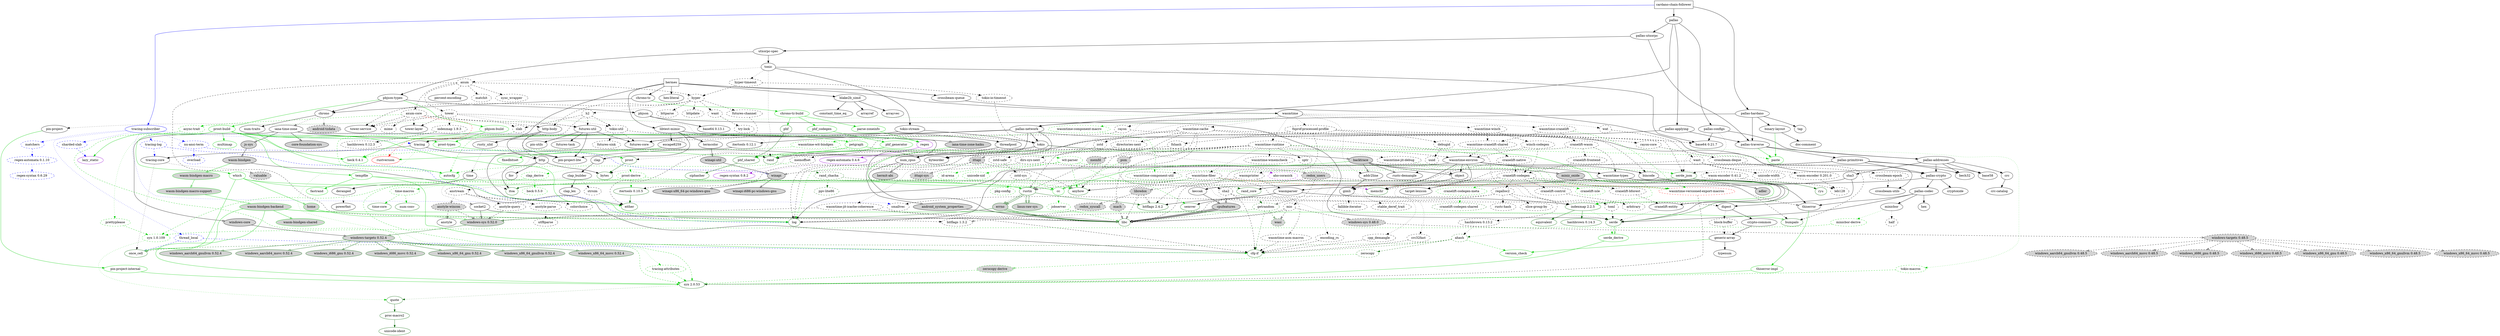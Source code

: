 digraph {
    0 [ label = "hermes" shape = box]
    1 [ label = "cardano-chain-follower" shape = box]
    2 [ label = "anyhow" color = darkgreen]
    3 [ label = "blake2b_simd" ]
    4 [ label = "chrono" ]
    5 [ label = "chrono-tz" ]
    6 [ label = "crossbeam-queue" ]
    7 [ label = "hex-literal" ]
    8 [ label = "iana-time-zone" ]
    9 [ label = "libtest-mimic" ]
    10 [ label = "once_cell" color = darkgreen]
    11 [ label = "rusty_ulid" ]
    12 [ label = "thiserror" ]
    13 [ label = "time" ]
    14 [ label = "wasmtime" ]
    15 [ label = "hex" ]
    16 [ label = "pallas" ]
    17 [ label = "pallas-hardano" ]
    18 [ label = "tokio" ]
    19 [ label = "tracing" ]
    20 [ label = "tracing-subscriber" color = blue]
    21 [ label = "arrayref" ]
    22 [ label = "arrayvec" ]
    23 [ label = "constant_time_eq" ]
    24 [ label = "android-tzdata" style = "dashed,filled", fillcolor = lightgrey]
    25 [ label = "js-sys" style = filled, fillcolor = lightgrey]
    26 [ label = "num-traits" ]
    27 [ label = "wasm-bindgen" style = filled, fillcolor = lightgrey]
    28 [ label = "windows-targets 0.52.4" color = darkgreen, style = filled, fillcolor = lightgrey]
    29 [ label = "chrono-tz-build" color = green3]
    30 [ label = "phf" color = darkgreen]
    31 [ label = "crossbeam-utils" ]
    32 [ label = "android_system_properties" style = filled, fillcolor = lightgrey]
    33 [ label = "core-foundation-sys" style = filled, fillcolor = lightgrey]
    34 [ label = "iana-time-zone-haiku" style = filled, fillcolor = lightgrey]
    35 [ label = "windows-core" style = filled, fillcolor = lightgrey]
    36 [ label = "clap" ]
    37 [ label = "escape8259" ]
    38 [ label = "termcolor" ]
    39 [ label = "threadpool" ]
    40 [ label = "rand" color = darkgreen]
    41 [ label = "serde" color = darkgreen]
    42 [ label = "thiserror-impl" color = green3]
    43 [ label = "deranged" ]
    44 [ label = "itoa" color = darkgreen]
    45 [ label = "num-conv" color = darkgreen]
    46 [ label = "powerfmt" ]
    47 [ label = "time-core" color = darkgreen]
    48 [ label = "time-macros" color = green3, style = dashed]
    49 [ label = "addr2line" ]
    50 [ label = "async-trait" color = green3, style = dashed]
    51 [ label = "bincode" ]
    52 [ label = "bumpalo" color = darkgreen]
    53 [ label = "cfg-if" color = darkgreen]
    54 [ label = "encoding_rs" style = dashed]
    55 [ label = "fxprof-processed-profile" style = dashed]
    56 [ label = "gimli" ]
    57 [ label = "indexmap 2.2.5" color = darkgreen]
    58 [ label = "ittapi" style = "dashed,filled", fillcolor = lightgrey]
    59 [ label = "libc" color = darkgreen]
    60 [ label = "log" color = darkgreen]
    61 [ label = "object" ]
    62 [ label = "paste" color = green3]
    63 [ label = "rayon" style = dashed]
    64 [ label = "rustix" color = darkgreen]
    65 [ label = "serde_derive" color = green3]
    66 [ label = "serde_json" color = darkgreen]
    67 [ label = "target-lexicon" ]
    68 [ label = "wasm-encoder 0.41.2" style = dashed]
    69 [ label = "wasmparser" ]
    70 [ label = "wasmtime-cache" style = dashed]
    71 [ label = "wasmtime-component-macro" color = green3, style = dashed]
    72 [ label = "wasmtime-component-util" color = darkgreen, style = dashed]
    73 [ label = "wasmtime-cranelift" style = dashed]
    74 [ label = "wasmtime-environ" ]
    75 [ label = "wasmtime-fiber" style = dashed]
    76 [ label = "wasmtime-jit-debug" style = dashed]
    77 [ label = "wasmtime-jit-icache-coherence" style = dashed]
    78 [ label = "wasmtime-runtime" style = dashed]
    79 [ label = "wasmtime-winch" style = dashed]
    80 [ label = "wat" style = dashed]
    81 [ label = "windows-sys 0.52.0" color = darkgreen, style = filled, fillcolor = lightgrey]
    82 [ label = "pallas-addresses" ]
    83 [ label = "pallas-applying" ]
    84 [ label = "pallas-codec" ]
    85 [ label = "pallas-configs" ]
    86 [ label = "pallas-crypto" ]
    87 [ label = "pallas-network" ]
    88 [ label = "pallas-primitives" ]
    89 [ label = "pallas-traverse" ]
    90 [ label = "pallas-utxorpc" ]
    91 [ label = "binary-layout" ]
    92 [ label = "tap" ]
    93 [ label = "backtrace" style = filled, fillcolor = lightgrey]
    94 [ label = "bytes" color = darkgreen]
    95 [ label = "mio" style = dashed]
    96 [ label = "num_cpus" ]
    97 [ label = "pin-project-lite" ]
    98 [ label = "socket2" ]
    99 [ label = "tokio-macros" color = green3, style = dashed]
    100 [ label = "windows-sys 0.48.0" style = "dashed,filled", fillcolor = lightgrey]
    101 [ label = "tracing-attributes" color = green3, style = dashed]
    102 [ label = "tracing-core" ]
    103 [ label = "matchers" color = blue, style = dashed]
    104 [ label = "nu-ansi-term" color = blue, style = dashed]
    105 [ label = "regex" color = darkviolet]
    106 [ label = "sharded-slab" color = blue, style = dashed]
    107 [ label = "smallvec" style = dashed]
    108 [ label = "thread_local" color = blue, style = dashed]
    109 [ label = "tracing-log" color = blue, style = dashed]
    110 [ label = "autocfg" color = green3]
    111 [ label = "wasm-bindgen-macro" color = green3, style = filled, fillcolor = lightgrey]
    112 [ label = "windows_aarch64_gnullvm 0.52.4" color = darkgreen, style = filled, fillcolor = lightgrey]
    113 [ label = "windows_aarch64_msvc 0.52.4" color = darkgreen, style = filled, fillcolor = lightgrey]
    114 [ label = "windows_i686_gnu 0.52.4" color = darkgreen, style = filled, fillcolor = lightgrey]
    115 [ label = "windows_i686_msvc 0.52.4" color = darkgreen, style = filled, fillcolor = lightgrey]
    116 [ label = "windows_x86_64_gnu 0.52.4" color = darkgreen, style = filled, fillcolor = lightgrey]
    117 [ label = "windows_x86_64_gnullvm 0.52.4" color = darkgreen, style = filled, fillcolor = lightgrey]
    118 [ label = "windows_x86_64_msvc 0.52.4" color = darkgreen, style = filled, fillcolor = lightgrey]
    119 [ label = "parse-zoneinfo" color = green3]
    120 [ label = "phf_codegen" color = green3]
    121 [ label = "phf_shared" color = darkgreen]
    122 [ label = "cc" color = green3]
    123 [ label = "clap_builder" ]
    124 [ label = "clap_derive" color = green3, style = dashed]
    125 [ label = "rustversion" color = red]
    126 [ label = "winapi-util" style = filled, fillcolor = lightgrey]
    127 [ label = "rand_chacha" color = darkgreen, style = dashed]
    128 [ label = "rand_core" color = darkgreen]
    129 [ label = "proc-macro2" color = darkgreen]
    130 [ label = "quote" color = darkgreen]
    131 [ label = "syn 2.0.53" color = darkgreen]
    132 [ label = "bitflags 2.4.2" color = darkgreen]
    133 [ label = "debugid" style = dashed]
    134 [ label = "fxhash" style = dashed]
    135 [ label = "fallible-iterator" style = dashed]
    136 [ label = "stable_deref_trait" style = dashed]
    137 [ label = "equivalent" color = darkgreen]
    138 [ label = "hashbrown 0.14.3" color = darkgreen]
    139 [ label = "ittapi-sys" style = "dashed,filled", fillcolor = lightgrey]
    140 [ label = "crc32fast" style = dashed]
    141 [ label = "memchr" color = darkgreen]
    142 [ label = "either" color = darkgreen]
    143 [ label = "rayon-core" style = dashed]
    144 [ label = "errno" color = darkgreen, style = filled, fillcolor = lightgrey]
    145 [ label = "linux-raw-sys" color = darkgreen, style = filled, fillcolor = lightgrey]
    146 [ label = "ryu" color = darkgreen]
    147 [ label = "leb128" style = dashed]
    148 [ label = "semver" color = darkgreen]
    149 [ label = "base64 0.21.7" ]
    150 [ label = "directories-next" style = dashed]
    151 [ label = "sha2" style = dashed]
    152 [ label = "toml" style = dashed]
    153 [ label = "zstd" style = dashed]
    154 [ label = "wasmtime-wit-bindgen" color = green3, style = dashed]
    155 [ label = "wit-parser" color = green3, style = dashed]
    156 [ label = "cranelift-codegen" style = dashed]
    157 [ label = "cranelift-control" style = dashed]
    158 [ label = "cranelift-entity" ]
    159 [ label = "cranelift-frontend" style = dashed]
    160 [ label = "cranelift-native" style = dashed]
    161 [ label = "cranelift-wasm" style = dashed]
    162 [ label = "wasmtime-cranelift-shared" style = dashed]
    163 [ label = "wasmtime-versioned-export-macros" color = red, style = dashed]
    164 [ label = "cpp_demangle" style = dashed]
    165 [ label = "rustc-demangle" ]
    166 [ label = "wasmprinter" style = dashed]
    167 [ label = "wasmtime-types" ]
    168 [ label = "wasmtime-asm-macros" style = dashed]
    169 [ label = "mach" style = "dashed,filled", fillcolor = lightgrey]
    170 [ label = "memfd" style = "dashed,filled", fillcolor = lightgrey]
    171 [ label = "memoffset" style = dashed]
    172 [ label = "psm" style = "dashed,filled", fillcolor = lightgrey]
    173 [ label = "sptr" style = dashed]
    174 [ label = "wasmtime-wmemcheck" style = dashed]
    175 [ label = "winch-codegen" style = dashed]
    176 [ label = "wast" style = dashed]
    177 [ label = "base58" ]
    178 [ label = "bech32" ]
    179 [ label = "crc" ]
    180 [ label = "sha3" ]
    181 [ label = "minicbor" ]
    182 [ label = "cryptoxide" ]
    183 [ label = "byteorder" ]
    184 [ label = "itertools 0.12.1" ]
    185 [ label = "utxorpc-spec" ]
    186 [ label = "doc-comment" ]
    187 [ label = "miniz_oxide" style = filled, fillcolor = lightgrey]
    188 [ label = "wasi" color = darkgreen, style = "dashed,filled", fillcolor = lightgrey]
    189 [ label = "hermit-abi" style = filled, fillcolor = lightgrey]
    190 [ label = "windows-targets 0.48.5" style = "dashed,filled", fillcolor = lightgrey]
    191 [ label = "valuable" style = "dashed,filled", fillcolor = lightgrey]
    192 [ label = "regex-automata 0.1.10" color = blue, style = dashed]
    193 [ label = "overload" color = blue, style = dashed]
    194 [ label = "winapi" style = filled, fillcolor = lightgrey]
    195 [ label = "aho-corasick" color = darkviolet, style = dashed]
    196 [ label = "regex-automata 0.4.6" color = darkviolet]
    197 [ label = "regex-syntax 0.8.2" color = darkviolet]
    198 [ label = "lazy_static" color = darkviolet]
    199 [ label = "wasm-bindgen-macro-support" color = green3, style = filled, fillcolor = lightgrey]
    200 [ label = "phf_generator" color = green3]
    201 [ label = "siphasher" color = darkgreen]
    202 [ label = "jobserver" color = green3, style = dashed]
    203 [ label = "anstream" style = dashed]
    204 [ label = "anstyle" ]
    205 [ label = "clap_lex" ]
    206 [ label = "strsim" style = dashed]
    207 [ label = "heck 0.5.0" color = green3, style = dashed]
    208 [ label = "ppv-lite86" color = darkgreen, style = dashed]
    209 [ label = "getrandom" color = darkgreen, style = dashed]
    210 [ label = "unicode-ident" color = darkgreen]
    211 [ label = "uuid" style = dashed]
    212 [ label = "ahash" color = darkgreen, style = dashed]
    213 [ label = "crossbeam-deque" style = dashed]
    214 [ label = "dirs-sys-next" style = dashed]
    215 [ label = "cpufeatures" style = filled, fillcolor = lightgrey]
    216 [ label = "digest" ]
    217 [ label = "zstd-safe" style = dashed]
    218 [ label = "heck 0.4.1" color = green3]
    219 [ label = "id-arena" color = green3, style = dashed]
    220 [ label = "unicode-xid" color = green3, style = dashed]
    221 [ label = "cranelift-bforest" style = dashed]
    222 [ label = "cranelift-codegen-meta" color = green3, style = dashed]
    223 [ label = "cranelift-codegen-shared" color = darkgreen, style = dashed]
    224 [ label = "cranelift-isle" color = green3, style = dashed]
    225 [ label = "regalloc2" style = dashed]
    226 [ label = "arbitrary" style = dashed]
    227 [ label = "itertools 0.10.5" color = darkgreen]
    228 [ label = "unicode-width" style = dashed]
    229 [ label = "wasm-encoder 0.201.0" style = dashed]
    230 [ label = "crc-catalog" ]
    231 [ label = "keccak" ]
    232 [ label = "half" style = dashed]
    233 [ label = "minicbor-derive" color = green3, style = dashed]
    234 [ label = "pbjson" ]
    235 [ label = "pbjson-types" ]
    236 [ label = "prost" color = darkgreen]
    237 [ label = "tonic" ]
    238 [ label = "adler" style = filled, fillcolor = lightgrey]
    239 [ label = "windows_aarch64_gnullvm 0.48.5" style = "dashed,filled", fillcolor = lightgrey]
    240 [ label = "windows_aarch64_msvc 0.48.5" style = "dashed,filled", fillcolor = lightgrey]
    241 [ label = "windows_i686_gnu 0.48.5" style = "dashed,filled", fillcolor = lightgrey]
    242 [ label = "windows_i686_msvc 0.48.5" style = "dashed,filled", fillcolor = lightgrey]
    243 [ label = "windows_x86_64_gnu 0.48.5" style = "dashed,filled", fillcolor = lightgrey]
    244 [ label = "windows_x86_64_gnullvm 0.48.5" style = "dashed,filled", fillcolor = lightgrey]
    245 [ label = "windows_x86_64_msvc 0.48.5" style = "dashed,filled", fillcolor = lightgrey]
    246 [ label = "regex-syntax 0.6.29" color = blue, style = dashed]
    247 [ label = "winapi-i686-pc-windows-gnu" style = filled, fillcolor = lightgrey]
    248 [ label = "winapi-x86_64-pc-windows-gnu" style = filled, fillcolor = lightgrey]
    249 [ label = "wasm-bindgen-backend" color = green3, style = filled, fillcolor = lightgrey]
    250 [ label = "wasm-bindgen-shared" color = green3, style = filled, fillcolor = lightgrey]
    251 [ label = "anstyle-parse" style = dashed]
    252 [ label = "anstyle-query" style = dashed]
    253 [ label = "anstyle-wincon" style = "dashed,filled", fillcolor = lightgrey]
    254 [ label = "colorchoice" style = dashed]
    255 [ label = "utf8parse" style = dashed]
    256 [ label = "version_check" color = green3]
    257 [ label = "zerocopy" color = darkgreen, style = dashed]
    258 [ label = "crossbeam-epoch" style = dashed]
    259 [ label = "redox_users" style = "dashed,filled", fillcolor = lightgrey]
    260 [ label = "block-buffer" style = dashed]
    261 [ label = "crypto-common" ]
    262 [ label = "zstd-sys" style = dashed]
    263 [ label = "hashbrown 0.13.2" style = dashed]
    264 [ label = "rustc-hash" style = dashed]
    265 [ label = "slice-group-by" style = dashed]
    266 [ label = "syn 1.0.109" color = green3, style = dashed]
    267 [ label = "base64 0.13.1" ]
    268 [ label = "pbjson-build" color = green3]
    269 [ label = "prost-build" color = green3]
    270 [ label = "prost-derive" color = green3, style = dashed]
    271 [ label = "axum" style = dashed]
    272 [ label = "futures-core" ]
    273 [ label = "futures-util" ]
    274 [ label = "h2" style = dashed]
    275 [ label = "http" ]
    276 [ label = "http-body" ]
    277 [ label = "hyper" style = dashed]
    278 [ label = "hyper-timeout" style = dashed]
    279 [ label = "percent-encoding" ]
    280 [ label = "pin-project" ]
    281 [ label = "tokio-stream" ]
    282 [ label = "tower" style = dashed]
    283 [ label = "tower-layer" ]
    284 [ label = "tower-service" ]
    285 [ label = "zerocopy-derive" color = green3, style = "dashed,filled", fillcolor = lightgrey]
    286 [ label = "libredox" style = "dashed,filled", fillcolor = lightgrey]
    287 [ label = "generic-array" ]
    288 [ label = "typenum" ]
    289 [ label = "pkg-config" color = green3, style = dashed]
    290 [ label = "prost-types" color = green3]
    291 [ label = "multimap" color = green3]
    292 [ label = "petgraph" color = green3]
    293 [ label = "prettyplease" color = green3, style = dashed]
    294 [ label = "tempfile" color = green3]
    295 [ label = "which" color = green3]
    296 [ label = "axum-core" style = dashed]
    297 [ label = "bitflags 1.3.2" style = dashed]
    298 [ label = "matchit" style = dashed]
    299 [ label = "mime" style = dashed]
    300 [ label = "sync_wrapper" style = dashed]
    301 [ label = "futures-task" ]
    302 [ label = "pin-utils" ]
    303 [ label = "fnv" ]
    304 [ label = "futures-sink" style = dashed]
    305 [ label = "slab" style = dashed]
    306 [ label = "tokio-util" style = dashed]
    307 [ label = "futures-channel" style = dashed]
    308 [ label = "httparse" style = dashed]
    309 [ label = "httpdate" style = dashed]
    310 [ label = "want" style = dashed]
    311 [ label = "tokio-io-timeout" style = dashed]
    312 [ label = "pin-project-internal" color = green3]
    313 [ label = "indexmap 1.9.3" style = dashed]
    314 [ label = "redox_syscall" style = "dashed,filled", fillcolor = lightgrey]
    315 [ label = "fixedbitset" color = green3]
    316 [ label = "fastrand" color = green3]
    317 [ label = "home" color = green3, style = filled, fillcolor = lightgrey]
    318 [ label = "try-lock" style = dashed]
    319 [ label = "hashbrown 0.12.3" style = dashed]
    0 -> 3 [ ]
    0 -> 5 [ ]
    0 -> 6 [ ]
    0 -> 7 [ ]
    0 -> 9 [ ]
    0 -> 11 [ ]
    0 -> 14 [ ]
    1 -> 16 [ ]
    1 -> 17 [ ]
    1 -> 20 [ color = blue]
    3 -> 21 [ ]
    3 -> 22 [ ]
    3 -> 23 [ ]
    4 -> 24 [ arrowType = empty, fillcolor = lightgrey, style = dotted]
    4 -> 8 [ arrowType = empty, fillcolor = lightgrey, style = dotted]
    4 -> 26 [ ]
    5 -> 4 [ ]
    5 -> 29 [ color = green3]
    6 -> 31 [ ]
    8 -> 32 [ arrowType = empty, fillcolor = lightgrey]
    8 -> 33 [ arrowType = empty, fillcolor = lightgrey]
    8 -> 34 [ arrowType = empty, fillcolor = lightgrey]
    8 -> 25 [ arrowType = empty, fillcolor = lightgrey]
    8 -> 35 [ arrowType = empty, fillcolor = lightgrey]
    9 -> 36 [ ]
    9 -> 37 [ ]
    9 -> 38 [ ]
    9 -> 39 [ ]
    11 -> 40 [ style = dotted]
    11 -> 13 [ style = dotted]
    12 -> 42 [ color = green3]
    13 -> 43 [ ]
    13 -> 44 [ style = dotted]
    13 -> 41 [ style = dotted]
    13 -> 48 [ color = green3, style = dotted]
    14 -> 49 [ style = dotted]
    14 -> 50 [ color = green3, style = dotted]
    14 -> 55 [ style = dotted]
    14 -> 58 [ arrowType = empty, fillcolor = lightgrey, style = dotted]
    14 -> 63 [ style = dotted]
    14 -> 70 [ style = dotted]
    14 -> 71 [ color = green3, style = dotted]
    14 -> 73 [ style = dotted]
    14 -> 77 [ style = dotted]
    14 -> 78 [ style = dotted]
    14 -> 79 [ style = dotted]
    14 -> 80 [ style = dotted]
    16 -> 83 [ ]
    16 -> 85 [ ]
    16 -> 87 [ ]
    16 -> 90 [ ]
    17 -> 91 [ ]
    17 -> 87 [ ]
    17 -> 89 [ ]
    17 -> 92 [ ]
    18 -> 93 [ arrowType = empty, fillcolor = lightgrey]
    18 -> 94 [ style = dotted]
    18 -> 95 [ style = dotted]
    18 -> 96 [ style = dotted]
    18 -> 97 [ ]
    18 -> 98 [ arrowType = empty, fillcolor = lightgrey, style = dotted]
    18 -> 99 [ color = green3, style = dotted]
    19 -> 97 [ ]
    19 -> 101 [ color = green3, style = dotted]
    19 -> 102 [ ]
    20 -> 103 [ color = blue, style = dotted]
    20 -> 104 [ color = blue, style = dotted]
    20 -> 105 [ color = blue, style = dotted]
    20 -> 106 [ color = blue, style = dotted]
    20 -> 107 [ color = blue, style = dotted]
    20 -> 108 [ color = blue, style = dotted]
    20 -> 19 [ color = blue, style = dotted]
    20 -> 109 [ color = blue, style = dotted]
    25 -> 27 [ arrowType = empty, fillcolor = lightgrey]
    26 -> 110 [ color = green3]
    27 -> 53 [ arrowType = empty, fillcolor = lightgrey]
    27 -> 111 [ color = green3, arrowType = empty, fillcolor = lightgrey]
    28 -> 112 [ color = darkgreen, arrowType = empty, fillcolor = lightgrey]
    28 -> 113 [ color = darkgreen, arrowType = empty, fillcolor = lightgrey]
    28 -> 114 [ color = darkgreen, arrowType = empty, fillcolor = lightgrey]
    28 -> 115 [ color = darkgreen, arrowType = empty, fillcolor = lightgrey]
    28 -> 116 [ color = darkgreen, arrowType = empty, fillcolor = lightgrey]
    28 -> 117 [ color = darkgreen, arrowType = empty, fillcolor = lightgrey]
    28 -> 118 [ color = darkgreen, arrowType = empty, fillcolor = lightgrey]
    29 -> 119 [ color = green3]
    29 -> 30 [ color = green3]
    29 -> 120 [ color = green3]
    30 -> 121 [ color = darkgreen]
    32 -> 59 [ arrowType = empty, fillcolor = lightgrey]
    34 -> 122 [ color = green3, arrowType = empty, fillcolor = lightgrey]
    35 -> 28 [ arrowType = empty, fillcolor = lightgrey]
    36 -> 123 [ ]
    36 -> 124 [ color = green3, style = dotted]
    37 -> 125 [ color = green3]
    38 -> 126 [ arrowType = empty, fillcolor = lightgrey]
    39 -> 96 [ ]
    40 -> 127 [ color = darkgreen, style = dotted]
    41 -> 65 [ color = green3, style = dotted]
    41 -> 65 [ color = green3, arrowType = empty, fillcolor = lightgrey]
    42 -> 131 [ color = green3]
    43 -> 46 [ style = dotted]
    48 -> 45 [ color = green3, style = dashed]
    48 -> 47 [ color = green3, style = dashed]
    49 -> 56 [ ]
    50 -> 131 [ color = green3, style = dashed]
    51 -> 41 [ ]
    54 -> 53 [ style = dashed]
    55 -> 132 [ style = dashed]
    55 -> 133 [ style = dashed]
    55 -> 134 [ style = dashed]
    55 -> 66 [ style = dashed]
    56 -> 135 [ style = dotted]
    56 -> 57 [ style = dotted]
    56 -> 136 [ style = dotted]
    57 -> 137 [ color = darkgreen]
    57 -> 138 [ color = darkgreen]
    57 -> 41 [ color = darkgreen, style = dotted]
    58 -> 2 [ arrowType = empty, fillcolor = lightgrey, style = dashed]
    58 -> 139 [ arrowType = empty, fillcolor = lightgrey, style = dashed]
    58 -> 60 [ arrowType = empty, fillcolor = lightgrey, style = dashed]
    61 -> 140 [ style = dotted]
    61 -> 57 [ style = dotted]
    61 -> 141 [ ]
    63 -> 142 [ style = dashed]
    63 -> 143 [ style = dashed]
    64 -> 132 [ color = darkgreen]
    64 -> 144 [ color = darkgreen, arrowType = empty, fillcolor = lightgrey, style = dotted]
    64 -> 144 [ color = darkgreen, arrowType = empty, fillcolor = lightgrey]
    64 -> 144 [ color = darkgreen, arrowType = empty, fillcolor = lightgrey]
    64 -> 145 [ color = darkgreen, arrowType = empty, fillcolor = lightgrey]
    64 -> 145 [ color = darkgreen, arrowType = empty, fillcolor = lightgrey]
    65 -> 131 [ color = green3]
    66 -> 44 [ color = darkgreen]
    66 -> 146 [ color = darkgreen]
    66 -> 41 [ color = darkgreen]
    68 -> 147 [ style = dashed]
    69 -> 132 [ ]
    69 -> 57 [ ]
    69 -> 148 [ ]
    70 -> 2 [ style = dashed]
    70 -> 149 [ style = dashed]
    70 -> 51 [ style = dashed]
    70 -> 150 [ style = dashed]
    70 -> 60 [ style = dashed]
    70 -> 64 [ arrowType = empty, fillcolor = lightgrey, style = dashed]
    70 -> 151 [ style = dashed]
    70 -> 152 [ style = dashed]
    70 -> 153 [ style = dashed]
    71 -> 72 [ color = green3, style = dashed]
    71 -> 154 [ color = green3, style = dashed]
    73 -> 161 [ style = dashed]
    73 -> 162 [ style = dashed]
    73 -> 163 [ color = green3, style = dashed]
    74 -> 51 [ ]
    74 -> 164 [ style = dotted]
    74 -> 56 [ ]
    74 -> 60 [ ]
    74 -> 61 [ ]
    74 -> 165 [ style = dotted]
    74 -> 67 [ ]
    74 -> 68 [ style = dotted]
    74 -> 166 [ style = dotted]
    74 -> 72 [ style = dotted]
    74 -> 167 [ ]
    75 -> 2 [ style = dashed]
    75 -> 122 [ color = green3, style = dashed]
    75 -> 64 [ arrowType = empty, fillcolor = lightgrey, style = dashed]
    75 -> 168 [ arrowType = empty, fillcolor = lightgrey, style = dashed]
    75 -> 163 [ color = green3, style = dashed]
    75 -> 163 [ color = red, style = dashed]
    76 -> 61 [ style = dotted]
    76 -> 64 [ arrowType = empty, fillcolor = lightgrey, style = dotted]
    76 -> 163 [ color = green3, style = dashed]
    77 -> 53 [ style = dashed]
    77 -> 59 [ arrowType = empty, fillcolor = lightgrey, style = dashed]
    77 -> 81 [ arrowType = empty, fillcolor = lightgrey, style = dashed]
    78 -> 54 [ style = dotted]
    78 -> 169 [ arrowType = empty, fillcolor = lightgrey, style = dashed]
    78 -> 170 [ arrowType = empty, fillcolor = lightgrey, style = dashed]
    78 -> 171 [ style = dashed]
    78 -> 62 [ color = green3, style = dashed]
    78 -> 172 [ arrowType = empty, fillcolor = lightgrey, style = dashed]
    78 -> 173 [ style = dashed]
    78 -> 74 [ style = dashed]
    78 -> 75 [ style = dotted]
    78 -> 76 [ style = dotted]
    78 -> 174 [ style = dashed]
    79 -> 162 [ style = dashed]
    79 -> 175 [ style = dashed]
    80 -> 176 [ style = dashed]
    81 -> 28 [ color = darkgreen, arrowType = empty, fillcolor = lightgrey]
    82 -> 177 [ ]
    82 -> 178 [ ]
    82 -> 179 [ ]
    82 -> 86 [ ]
    82 -> 180 [ ]
    83 -> 89 [ ]
    83 -> 40 [ ]
    84 -> 15 [ ]
    84 -> 181 [ ]
    84 -> 41 [ ]
    84 -> 12 [ ]
    85 -> 149 [ ]
    85 -> 82 [ ]
    85 -> 66 [ style = dotted]
    86 -> 182 [ ]
    86 -> 84 [ ]
    86 -> 128 [ ]
    87 -> 183 [ ]
    87 -> 184 [ ]
    87 -> 86 [ ]
    87 -> 40 [ ]
    87 -> 18 [ ]
    87 -> 19 [ ]
    88 -> 177 [ ]
    88 -> 178 [ ]
    88 -> 60 [ ]
    88 -> 86 [ ]
    88 -> 66 [ style = dotted]
    89 -> 82 [ ]
    89 -> 88 [ ]
    89 -> 62 [ color = green3]
    90 -> 89 [ ]
    90 -> 185 [ ]
    91 -> 186 [ ]
    91 -> 62 [ color = green3]
    93 -> 49 [ arrowType = empty, fillcolor = lightgrey]
    93 -> 122 [ color = green3, arrowType = empty, fillcolor = lightgrey]
    93 -> 187 [ arrowType = empty, fillcolor = lightgrey]
    93 -> 61 [ arrowType = empty, fillcolor = lightgrey]
    93 -> 165 [ arrowType = empty, fillcolor = lightgrey]
    95 -> 59 [ arrowType = empty, fillcolor = lightgrey, style = dashed]
    95 -> 59 [ arrowType = empty, fillcolor = lightgrey, style = dashed]
    95 -> 188 [ arrowType = empty, fillcolor = lightgrey, style = dashed]
    95 -> 100 [ arrowType = empty, fillcolor = lightgrey, style = dashed]
    96 -> 189 [ arrowType = empty, fillcolor = lightgrey]
    96 -> 59 [ arrowType = empty, fillcolor = lightgrey]
    98 -> 59 [ arrowType = empty, fillcolor = lightgrey]
    98 -> 81 [ arrowType = empty, fillcolor = lightgrey]
    99 -> 131 [ color = green3, style = dashed]
    100 -> 190 [ arrowType = empty, fillcolor = lightgrey, style = dashed]
    101 -> 131 [ color = green3, style = dashed]
    102 -> 10 [ style = dotted]
    102 -> 191 [ arrowType = empty, fillcolor = lightgrey, style = dotted]
    103 -> 192 [ color = blue, style = dashed]
    104 -> 193 [ color = blue, style = dashed]
    104 -> 194 [ color = blue, arrowType = empty, fillcolor = lightgrey, style = dashed]
    105 -> 196 [ color = darkviolet]
    106 -> 198 [ color = blue, style = dashed]
    108 -> 53 [ color = blue, style = dashed]
    108 -> 10 [ color = blue, style = dashed]
    109 -> 60 [ color = blue, style = dashed]
    109 -> 102 [ color = blue, style = dashed]
    111 -> 199 [ color = green3, arrowType = empty, fillcolor = lightgrey]
    119 -> 105 [ color = green3]
    120 -> 200 [ color = green3]
    121 -> 201 [ color = darkgreen]
    122 -> 202 [ color = green3, style = dotted]
    123 -> 203 [ style = dotted]
    123 -> 205 [ ]
    123 -> 206 [ style = dotted]
    124 -> 207 [ color = green3, style = dashed]
    124 -> 131 [ color = green3, style = dashed]
    126 -> 194 [ arrowType = empty, fillcolor = lightgrey]
    127 -> 208 [ color = darkgreen, style = dashed]
    127 -> 128 [ color = darkgreen, style = dashed]
    128 -> 209 [ color = darkgreen, style = dotted]
    129 -> 210 [ color = darkgreen]
    130 -> 129 [ color = darkgreen]
    131 -> 130 [ color = darkgreen, style = dotted]
    133 -> 211 [ style = dashed]
    134 -> 183 [ style = dashed]
    138 -> 212 [ color = darkgreen, style = dotted]
    139 -> 122 [ color = green3, arrowType = empty, fillcolor = lightgrey, style = dashed]
    140 -> 53 [ style = dashed]
    143 -> 213 [ style = dashed]
    144 -> 59 [ color = darkgreen, arrowType = empty, fillcolor = lightgrey]
    144 -> 59 [ color = darkgreen, arrowType = empty, fillcolor = lightgrey]
    144 -> 59 [ color = darkgreen, arrowType = empty, fillcolor = lightgrey]
    144 -> 81 [ color = darkgreen, arrowType = empty, fillcolor = lightgrey]
    150 -> 214 [ style = dashed]
    151 -> 53 [ style = dashed]
    151 -> 215 [ arrowType = empty, fillcolor = lightgrey, style = dashed]
    151 -> 216 [ style = dashed]
    152 -> 41 [ style = dashed]
    153 -> 217 [ style = dashed]
    154 -> 218 [ color = green3, style = dashed]
    154 -> 155 [ color = green3, style = dashed]
    155 -> 2 [ color = green3, style = dashed]
    155 -> 219 [ color = green3, style = dashed]
    155 -> 57 [ color = green3, style = dashed]
    155 -> 60 [ color = green3, style = dashed]
    155 -> 148 [ color = green3, style = dashed]
    155 -> 66 [ color = green3, style = dashed]
    155 -> 220 [ color = green3, style = dashed]
    156 -> 52 [ style = dashed]
    156 -> 221 [ style = dashed]
    156 -> 222 [ color = green3, style = dashed]
    156 -> 157 [ style = dashed]
    156 -> 224 [ color = green3, style = dashed]
    156 -> 56 [ style = dotted]
    156 -> 225 [ style = dashed]
    156 -> 67 [ style = dashed]
    157 -> 226 [ style = dashed]
    158 -> 41 [ style = dotted]
    159 -> 156 [ style = dashed]
    160 -> 156 [ style = dashed]
    160 -> 59 [ arrowType = empty, fillcolor = lightgrey, style = dashed]
    161 -> 159 [ style = dashed]
    161 -> 227 [ style = dashed]
    161 -> 167 [ style = dashed]
    162 -> 160 [ style = dashed]
    162 -> 74 [ style = dashed]
    163 -> 131 [ style = dashed]
    164 -> 53 [ style = dashed]
    166 -> 2 [ style = dashed]
    166 -> 69 [ style = dashed]
    167 -> 158 [ ]
    167 -> 12 [ ]
    167 -> 69 [ ]
    168 -> 53 [ style = dashed]
    169 -> 59 [ arrowType = empty, fillcolor = lightgrey, style = dashed]
    170 -> 64 [ arrowType = empty, fillcolor = lightgrey, style = dashed]
    171 -> 110 [ color = green3, style = dashed]
    172 -> 122 [ color = green3, arrowType = empty, fillcolor = lightgrey, style = dashed]
    175 -> 156 [ style = dashed]
    175 -> 74 [ style = dashed]
    176 -> 52 [ style = dashed]
    176 -> 141 [ style = dashed]
    176 -> 228 [ style = dashed]
    176 -> 229 [ style = dashed]
    179 -> 230 [ ]
    180 -> 216 [ ]
    180 -> 231 [ ]
    181 -> 232 [ style = dotted]
    181 -> 233 [ color = green3, style = dotted]
    184 -> 142 [ ]
    185 -> 235 [ ]
    185 -> 237 [ ]
    187 -> 238 [ arrowType = empty, fillcolor = lightgrey]
    190 -> 239 [ arrowType = empty, fillcolor = lightgrey, style = dashed]
    190 -> 240 [ arrowType = empty, fillcolor = lightgrey, style = dashed]
    190 -> 241 [ arrowType = empty, fillcolor = lightgrey, style = dashed]
    190 -> 242 [ arrowType = empty, fillcolor = lightgrey, style = dashed]
    190 -> 243 [ arrowType = empty, fillcolor = lightgrey, style = dashed]
    190 -> 244 [ arrowType = empty, fillcolor = lightgrey, style = dashed]
    190 -> 245 [ arrowType = empty, fillcolor = lightgrey, style = dashed]
    192 -> 246 [ color = blue, style = dotted]
    194 -> 247 [ arrowType = empty, fillcolor = lightgrey]
    194 -> 248 [ arrowType = empty, fillcolor = lightgrey]
    195 -> 141 [ color = darkviolet, style = dotted]
    196 -> 195 [ color = darkviolet, style = dotted]
    196 -> 197 [ color = darkviolet, style = dotted]
    199 -> 249 [ color = green3, arrowType = empty, fillcolor = lightgrey]
    200 -> 121 [ color = green3]
    200 -> 40 [ color = green3]
    202 -> 59 [ color = green3, arrowType = empty, fillcolor = lightgrey, style = dashed]
    203 -> 251 [ style = dashed]
    203 -> 252 [ style = dotted]
    203 -> 253 [ arrowType = empty, fillcolor = lightgrey, style = dotted]
    203 -> 254 [ style = dashed]
    209 -> 53 [ color = darkgreen, style = dashed]
    209 -> 59 [ color = darkgreen, arrowType = empty, fillcolor = lightgrey, style = dashed]
    209 -> 188 [ color = darkgreen, arrowType = empty, fillcolor = lightgrey, style = dashed]
    212 -> 53 [ color = darkgreen, style = dashed]
    212 -> 10 [ color = darkgreen, arrowType = empty, fillcolor = lightgrey, style = dashed]
    212 -> 256 [ color = green3, style = dashed]
    212 -> 257 [ color = darkgreen, style = dashed]
    213 -> 258 [ style = dashed]
    214 -> 259 [ arrowType = empty, fillcolor = lightgrey, style = dashed]
    214 -> 194 [ arrowType = empty, fillcolor = lightgrey, style = dashed]
    215 -> 59 [ arrowType = empty, fillcolor = lightgrey]
    215 -> 59 [ arrowType = empty, fillcolor = lightgrey]
    215 -> 59 [ arrowType = empty, fillcolor = lightgrey]
    215 -> 59 [ arrowType = empty, fillcolor = lightgrey]
    216 -> 260 [ style = dotted]
    216 -> 261 [ ]
    217 -> 262 [ style = dashed]
    221 -> 158 [ style = dashed]
    222 -> 223 [ color = green3, style = dashed]
    225 -> 263 [ style = dashed]
    225 -> 60 [ style = dashed]
    225 -> 264 [ style = dashed]
    225 -> 265 [ style = dashed]
    225 -> 107 [ style = dashed]
    227 -> 142 [ color = darkgreen]
    229 -> 147 [ style = dashed]
    231 -> 215 [ arrowType = empty, fillcolor = lightgrey]
    233 -> 266 [ color = green3, style = dashed]
    234 -> 267 [ ]
    234 -> 41 [ ]
    235 -> 4 [ ]
    235 -> 234 [ ]
    235 -> 268 [ color = green3]
    235 -> 269 [ color = green3]
    236 -> 94 [ color = darkgreen]
    236 -> 270 [ color = green3, style = dotted]
    237 -> 271 [ style = dotted]
    237 -> 149 [ ]
    237 -> 278 [ style = dotted]
    237 -> 236 [ style = dotted]
    237 -> 281 [ ]
    249 -> 52 [ color = green3, arrowType = empty, fillcolor = lightgrey]
    249 -> 60 [ color = green3, arrowType = empty, fillcolor = lightgrey]
    249 -> 10 [ color = green3, arrowType = empty, fillcolor = lightgrey]
    249 -> 131 [ color = green3, arrowType = empty, fillcolor = lightgrey]
    249 -> 250 [ color = green3, arrowType = empty, fillcolor = lightgrey]
    251 -> 255 [ style = dotted]
    252 -> 81 [ arrowType = empty, fillcolor = lightgrey, style = dashed]
    253 -> 204 [ arrowType = empty, fillcolor = lightgrey, style = dashed]
    253 -> 81 [ arrowType = empty, fillcolor = lightgrey, style = dashed]
    257 -> 285 [ color = green3, arrowType = empty, fillcolor = lightgrey, style = dashed]
    258 -> 31 [ style = dashed]
    259 -> 209 [ arrowType = empty, fillcolor = lightgrey, style = dashed]
    259 -> 286 [ arrowType = empty, fillcolor = lightgrey, style = dashed]
    259 -> 12 [ arrowType = empty, fillcolor = lightgrey, style = dashed]
    260 -> 287 [ style = dashed]
    261 -> 287 [ ]
    262 -> 122 [ color = green3, style = dashed]
    262 -> 289 [ color = green3, style = dashed]
    263 -> 212 [ style = dotted]
    266 -> 130 [ color = green3, style = dotted]
    268 -> 218 [ color = green3]
    268 -> 290 [ color = green3]
    269 -> 218 [ color = green3]
    269 -> 198 [ color = green3]
    269 -> 60 [ color = green3]
    269 -> 291 [ color = green3]
    269 -> 292 [ color = green3]
    269 -> 293 [ color = green3, style = dotted]
    269 -> 290 [ color = green3]
    269 -> 105 [ color = green3]
    269 -> 294 [ color = green3]
    269 -> 295 [ color = green3]
    270 -> 2 [ color = green3, style = dashed]
    270 -> 227 [ color = green3, style = dashed]
    270 -> 266 [ color = green3, style = dashed]
    271 -> 296 [ style = dashed]
    271 -> 297 [ style = dashed]
    271 -> 277 [ style = dashed]
    271 -> 298 [ style = dashed]
    271 -> 279 [ style = dashed]
    271 -> 300 [ style = dashed]
    271 -> 282 [ style = dashed]
    273 -> 272 [ ]
    273 -> 301 [ ]
    273 -> 97 [ ]
    273 -> 302 [ ]
    274 -> 273 [ style = dashed]
    274 -> 275 [ style = dashed]
    274 -> 305 [ style = dashed]
    274 -> 306 [ style = dashed]
    275 -> 94 [ ]
    275 -> 303 [ ]
    275 -> 44 [ ]
    276 -> 275 [ ]
    276 -> 97 [ ]
    277 -> 307 [ style = dashed]
    277 -> 274 [ style = dotted]
    277 -> 276 [ style = dashed]
    277 -> 308 [ style = dashed]
    277 -> 309 [ style = dashed]
    277 -> 284 [ style = dashed]
    277 -> 310 [ style = dashed]
    278 -> 277 [ style = dashed]
    278 -> 311 [ style = dashed]
    280 -> 312 [ color = green3]
    281 -> 272 [ ]
    281 -> 18 [ ]
    282 -> 273 [ style = dotted]
    282 -> 313 [ style = dotted]
    282 -> 280 [ style = dotted]
    282 -> 40 [ style = dotted]
    282 -> 305 [ style = dotted]
    282 -> 306 [ style = dotted]
    282 -> 283 [ style = dashed]
    282 -> 284 [ style = dashed]
    285 -> 131 [ color = green3, arrowType = empty, fillcolor = lightgrey, style = dashed]
    286 -> 132 [ arrowType = empty, fillcolor = lightgrey, style = dashed]
    286 -> 59 [ arrowType = empty, fillcolor = lightgrey, style = dashed]
    286 -> 314 [ arrowType = empty, fillcolor = lightgrey, style = dashed]
    287 -> 288 [ ]
    287 -> 256 [ color = green3]
    290 -> 236 [ color = green3]
    292 -> 315 [ color = green3]
    292 -> 57 [ color = green3]
    293 -> 266 [ color = green3, style = dashed]
    294 -> 53 [ color = green3]
    294 -> 316 [ color = green3]
    294 -> 64 [ color = green3, arrowType = empty, fillcolor = lightgrey]
    295 -> 142 [ color = green3]
    295 -> 317 [ color = green3, arrowType = empty, fillcolor = lightgrey]
    295 -> 10 [ color = green3, arrowType = empty, fillcolor = lightgrey]
    295 -> 64 [ color = green3]
    296 -> 50 [ color = green3, style = dashed]
    296 -> 273 [ style = dashed]
    296 -> 276 [ style = dashed]
    296 -> 299 [ style = dashed]
    296 -> 125 [ color = red, style = dashed]
    296 -> 283 [ style = dashed]
    296 -> 284 [ style = dashed]
    305 -> 110 [ color = green3, style = dashed]
    306 -> 272 [ style = dashed]
    306 -> 304 [ style = dashed]
    306 -> 18 [ style = dashed]
    306 -> 19 [ style = dotted]
    307 -> 272 [ style = dashed]
    310 -> 318 [ style = dashed]
    311 -> 18 [ style = dashed]
    312 -> 131 [ color = green3]
    313 -> 110 [ color = green3, style = dashed]
    313 -> 319 [ style = dashed]
    314 -> 297 [ arrowType = empty, fillcolor = lightgrey, style = dashed]
    317 -> 81 [ color = green3, arrowType = empty, fillcolor = lightgrey]
}

